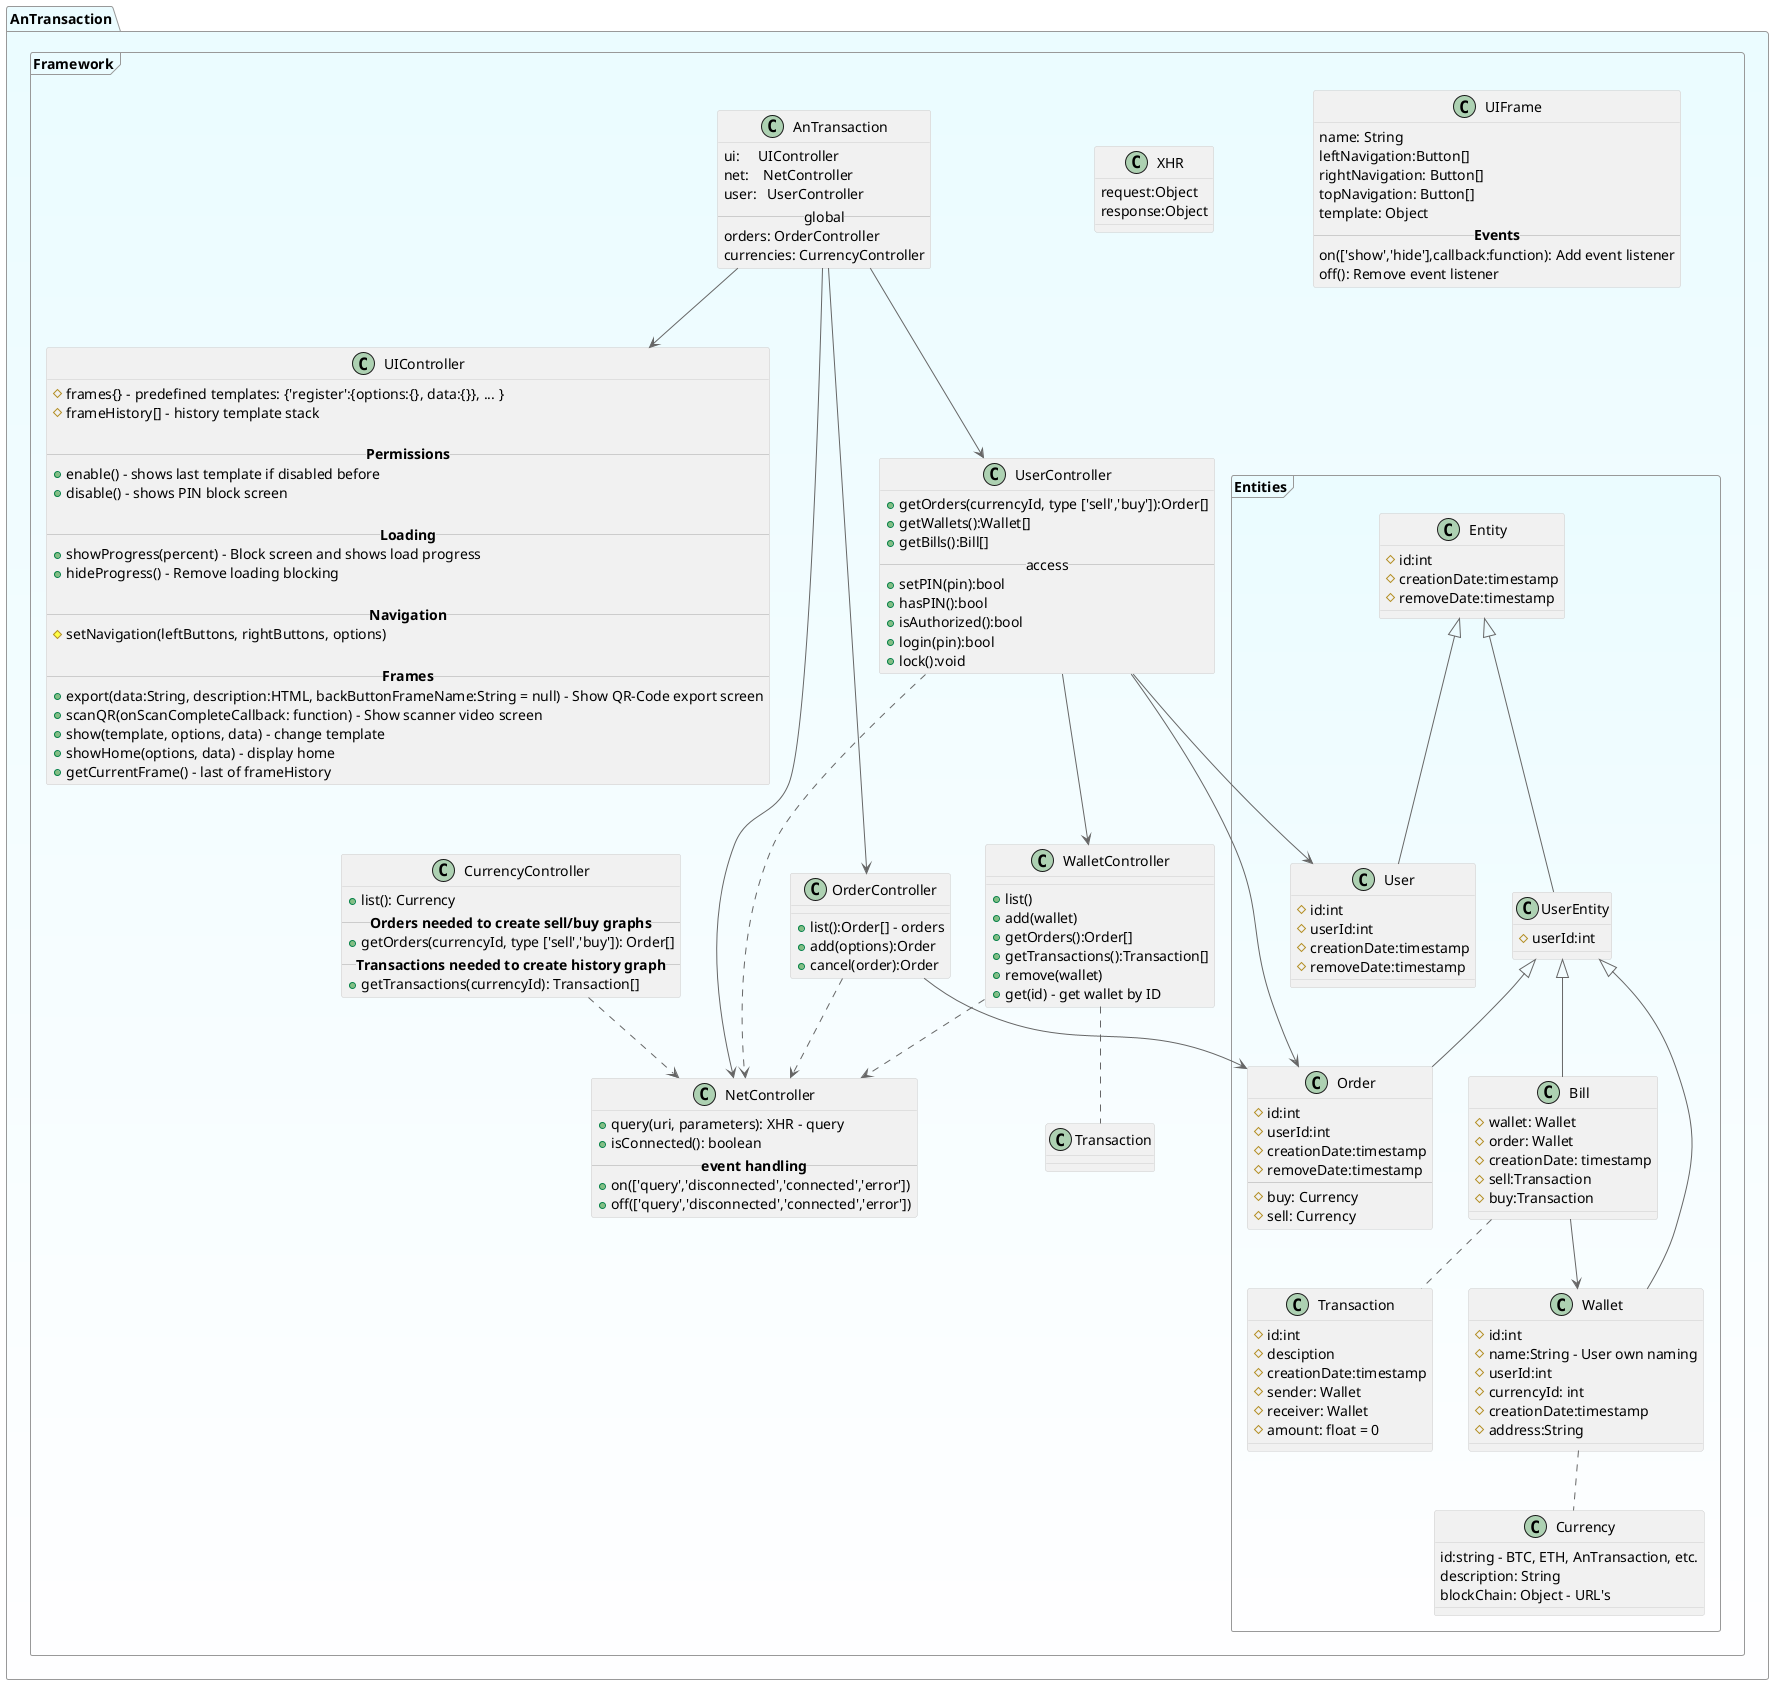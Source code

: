 @startuml

skinparam{
    class {
        ArrowColor #666666
        BorderColor #cccccc
        BorderThickness 0.5

    }

    package {
    	ArrowColor SeaGreen
    	BorderColor #999999
    	BackgroundColor #EBFCFF-#FFFFFF
        BorderThickness 1
        PackageFontSize 15
    }
    'shadowing false
}


package AnTransaction.Framework <<Frame>>{

  class UIController {
    # frames{} - predefined templates: {'register':{options:{}, data:{}}, ... }
    # frameHistory[] - history template stack
    
    -- <b>Permissions</b> --
    + enable() - shows last template if disabled before
    + disable() - shows PIN block screen
    
    -- <b>Loading</b> --
    + showProgress(percent) - Block screen and shows load progress
    + hideProgress() - Remove loading blocking
    
    -- <b>Navigation</b> --
    # setNavigation(leftButtons, rightButtons, options)
    
    -- <b>Frames</b> --
    + export(data:String, description:HTML, backButtonFrameName:String = null) - Show QR-Code export screen
    + scanQR(onScanCompleteCallback: function) - Show scanner video screen
    + show(template, options, data) - change template
    + showHome(options, data) - display home
    + getCurrentFrame() - last of frameHistory
 }
 
 class UIFrame{
  name: String
  leftNavigation:Button[]
  rightNavigation: Button[]
  topNavigation: Button[]
  template: Object
  -- <b>Events</b> --
  on(['show','hide'],callback:function): Add event listener
  off(): Remove event listener
 }
 
 
 class NetController{
    + query(uri, parameters): XHR - query
    + isConnected(): boolean
    -- <b>event handling</b> --
    + on(['query','disconnected','connected','error'])
    + off(['query','disconnected','connected','error'])
 }
 
' note left: Network API controller

 class OrderController{
  +list():Order[] - orders
  +add(options):Order
  +cancel(order):Order
 }
 
'

' note left: Global order controller
 
 class UserController{
    + getOrders(currencyId, type ['sell','buy']):Order[]
    + getWallets():Wallet[]
    + getBills():Bill[]
    -- access --
    + setPIN(pin):bool
    + hasPIN():bool
    + isAuthorized():bool
    + login(pin):bool
    + lock():void
    '- Lock screen with PIN input frame `ui.disable()`
 }

' note left: User own controller

 class WalletController {
  + list()
  + add(wallet)
  + getOrders():Order[]
  + getTransactions():Transaction[]
  + remove(wallet)
  + get(id) - get wallet by ID
 }
 
 WalletController .. Transaction
 
 class CurrencyController {
  + list(): Currency
  -- <b>Orders needed to create sell/buy graphs</b> --
  + getOrders(currencyId, type ['sell','buy']): Order[]
  -- <b>Transactions needed to create history graph --
  + getTransactions(currencyId): Transaction[]
 }
 
 package Entities <<Frame>>{
  class Entity{
    #id:int
    #creationDate:timestamp
    #removeDate:timestamp
  }
  class UserEntity  extends Entity{
    #userId:int
  }
  
  class Currency {
    id:string - BTC, ETH, AnTransaction, etc.
    description: String
    blockChain: Object - URL's
  }
  
  class Transaction{
    #id:int
    #desciption
    #creationDate:timestamp
    #sender: Wallet
    #receiver: Wallet
    #amount: float = 0
  }
 
  class Order extends UserEntity{
      #id:int
      #userId:int
      #creationDate:timestamp
      #removeDate:timestamp
      --
      #buy: Currency
      #sell: Currency
  }
  
  class User extends Entity{
      #id:int
      #userId:int
      #creationDate:timestamp
      #removeDate:timestamp
  }
  
  class Wallet extends UserEntity{
      #id:int
      #name:String - User own naming
      #userId:int
      #currencyId: int
      #creationDate:timestamp
      #address:String
  }
  
  class Bill extends UserEntity{
    #wallet: Wallet
    #order: Wallet
    #creationDate: timestamp
    #sell:Transaction
    #buy:Transaction
  }
  
  Bill --> Wallet
  Bill .. Transaction
  Wallet .. Currency
  
   OrderController --> Order
   UserController --> WalletController
   UserController --> User
   UserController --> Order
 }
 
 class XHR{
  request:Object
  response:Object
 }
 
 CurrencyController ..> NetController
 OrderController ..> NetController
 UserController ..> NetController
 WalletController ..> NetController
' TransactionController --> NetController
 
 class AnTransaction {
  ui:     UIController
  net:    NetController
  user:   UserController
  -- global --
  orders: OrderController
  currencies: CurrencyController
 }
 
 AnTransaction --> UIController
 AnTransaction --> OrderController
 AnTransaction --> UserController
 AnTransaction --> NetController
 
}



@enduml